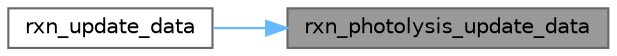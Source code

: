 digraph "rxn_photolysis_update_data"
{
 // LATEX_PDF_SIZE
  bgcolor="transparent";
  edge [fontname=Helvetica,fontsize=10,labelfontname=Helvetica,labelfontsize=10];
  node [fontname=Helvetica,fontsize=10,shape=box,height=0.2,width=0.4];
  rankdir="RL";
  Node1 [label="rxn_photolysis_update_data",height=0.2,width=0.4,color="gray40", fillcolor="grey60", style="filled", fontcolor="black",tooltip="Update reaction data."];
  Node1 -> Node2 [dir="back",color="steelblue1",style="solid"];
  Node2 [label="rxn_update_data",height=0.2,width=0.4,color="grey40", fillcolor="white", style="filled",URL="$rxn__solver_8c.html#ae35bddd1d3cc8d012789600176c7595b",tooltip="Update reaction data."];
}
